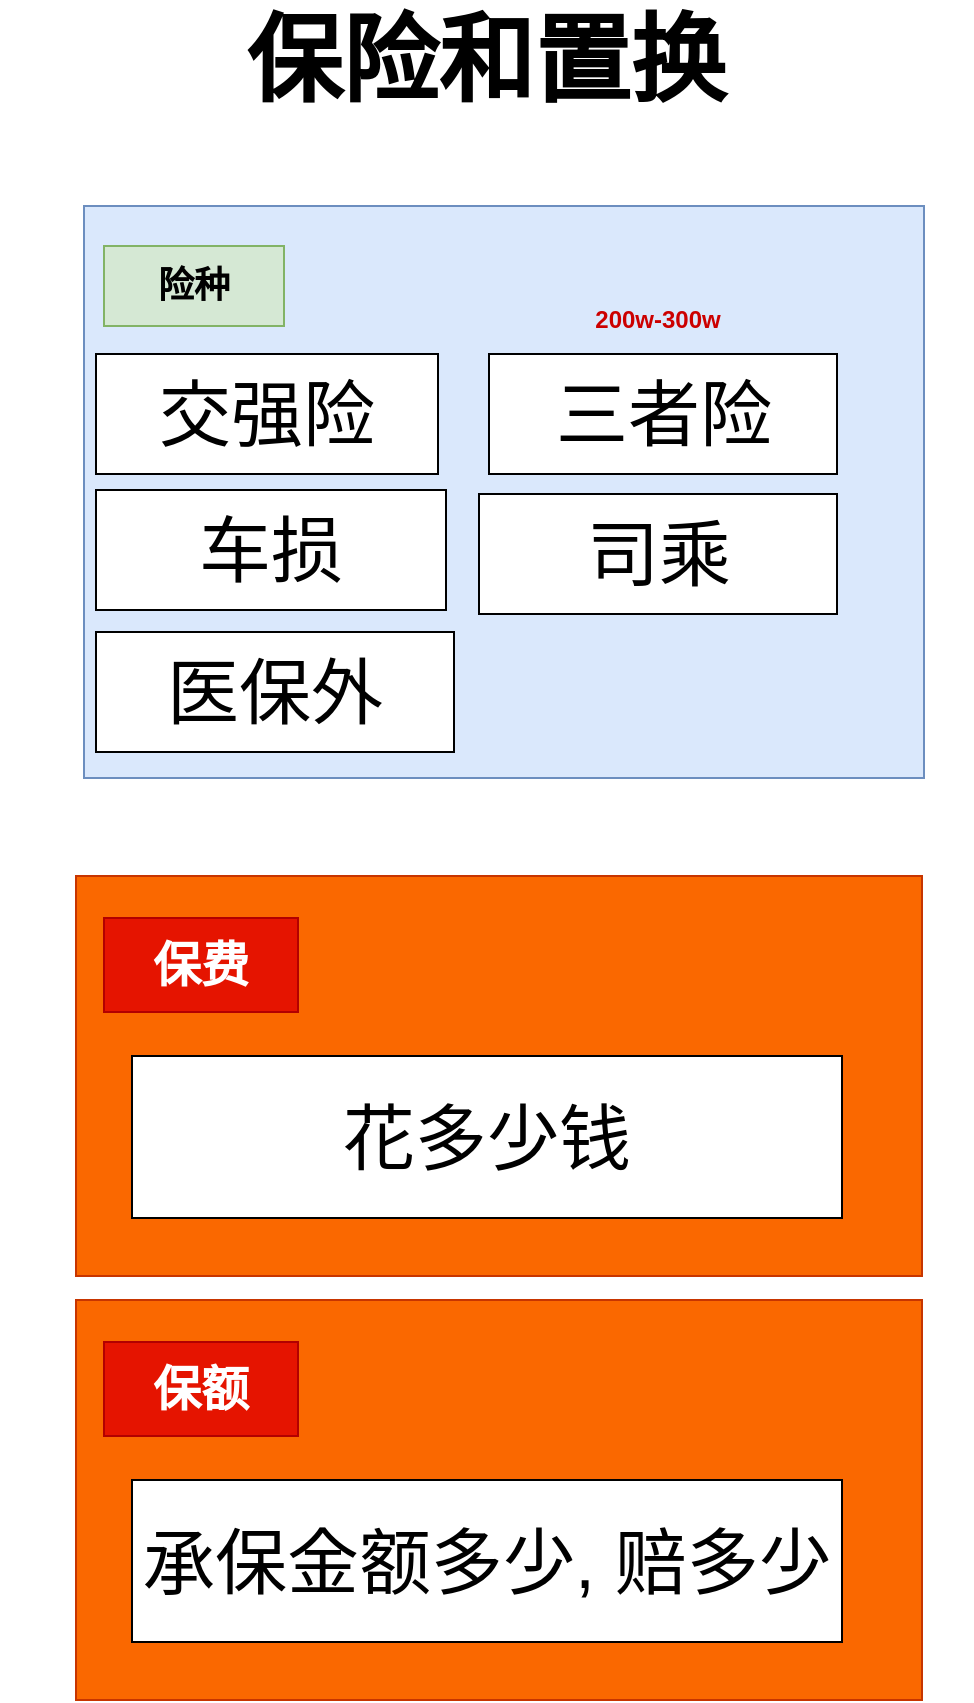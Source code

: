<mxfile version="13.9.9" type="device"><diagram id="KbOPVDSa10H4hyhUKasj" name="第 1 页"><mxGraphModel dx="2066" dy="1212" grid="0" gridSize="10" guides="1" tooltips="1" connect="1" arrows="1" fold="1" page="0" pageScale="1" pageWidth="1200" pageHeight="1920" math="0" shadow="0"><root><mxCell id="0"/><mxCell id="1" parent="0"/><mxCell id="zjVmQxSwBKO43ARBNzNw-1" value="&lt;b&gt;&lt;font style=&quot;font-size: 48px&quot;&gt;保险和置换&lt;/font&gt;&lt;/b&gt;" style="text;html=1;align=center;verticalAlign=middle;whiteSpace=wrap;rounded=0;" parent="1" vertex="1"><mxGeometry x="357" y="38" width="486" height="41" as="geometry"/></mxCell><mxCell id="zjVmQxSwBKO43ARBNzNw-24" value="" style="rounded=0;whiteSpace=wrap;html=1;fillColor=#fa6800;strokeColor=#C73500;fontColor=#ffffff;" parent="1" vertex="1"><mxGeometry x="395" y="467" width="423" height="200" as="geometry"/></mxCell><mxCell id="zjVmQxSwBKO43ARBNzNw-25" value="&lt;b&gt;&lt;font style=&quot;font-size: 24px&quot;&gt;保费&lt;/font&gt;&lt;/b&gt;" style="text;html=1;strokeColor=#B20000;fillColor=#e51400;align=center;verticalAlign=middle;whiteSpace=wrap;rounded=0;fontColor=#ffffff;" parent="1" vertex="1"><mxGeometry x="409" y="488" width="97" height="47" as="geometry"/></mxCell><mxCell id="zjVmQxSwBKO43ARBNzNw-34" value="&lt;font style=&quot;font-size: 36px&quot;&gt;花多少钱&lt;/font&gt;" style="rounded=0;whiteSpace=wrap;html=1;" parent="1" vertex="1"><mxGeometry x="423" y="557" width="355" height="81" as="geometry"/></mxCell><mxCell id="zjVmQxSwBKO43ARBNzNw-3" value="" style="rounded=0;whiteSpace=wrap;html=1;fillColor=#dae8fc;strokeColor=#6c8ebf;" parent="1" vertex="1"><mxGeometry x="399" y="132" width="420" height="286" as="geometry"/></mxCell><mxCell id="zjVmQxSwBKO43ARBNzNw-4" value="&lt;b&gt;&lt;font style=&quot;font-size: 18px&quot;&gt;险种&lt;/font&gt;&lt;/b&gt;" style="text;html=1;strokeColor=#82b366;fillColor=#d5e8d4;align=center;verticalAlign=middle;whiteSpace=wrap;rounded=0;" parent="1" vertex="1"><mxGeometry x="409" y="152" width="90" height="40" as="geometry"/></mxCell><mxCell id="zjVmQxSwBKO43ARBNzNw-6" value="&lt;font style=&quot;font-size: 36px&quot;&gt;交强险&lt;/font&gt;" style="rounded=0;whiteSpace=wrap;html=1;" parent="1" vertex="1"><mxGeometry x="405" y="206" width="171" height="60" as="geometry"/></mxCell><mxCell id="zjVmQxSwBKO43ARBNzNw-7" value="&lt;span style=&quot;font-size: 36px&quot;&gt;三者险&lt;/span&gt;" style="rounded=0;whiteSpace=wrap;html=1;" parent="1" vertex="1"><mxGeometry x="601.5" y="206" width="174" height="60" as="geometry"/></mxCell><mxCell id="zjVmQxSwBKO43ARBNzNw-8" value="&lt;span style=&quot;font-size: 36px&quot;&gt;司乘&lt;/span&gt;" style="rounded=0;whiteSpace=wrap;html=1;" parent="1" vertex="1"><mxGeometry x="596.5" y="276" width="179" height="60" as="geometry"/></mxCell><mxCell id="zjVmQxSwBKO43ARBNzNw-9" value="&lt;span style=&quot;font-size: 36px&quot;&gt;医保外&lt;/span&gt;" style="rounded=0;whiteSpace=wrap;html=1;" parent="1" vertex="1"><mxGeometry x="405" y="345" width="179" height="60" as="geometry"/></mxCell><mxCell id="zjVmQxSwBKO43ARBNzNw-36" value="&lt;span style=&quot;font-size: 36px&quot;&gt;车损&lt;/span&gt;" style="rounded=0;whiteSpace=wrap;html=1;" parent="1" vertex="1"><mxGeometry x="405" y="274" width="175" height="60" as="geometry"/></mxCell><mxCell id="4qqKhpog8JjNplqGV0D1-4" value="" style="rounded=0;whiteSpace=wrap;html=1;fillColor=#fa6800;strokeColor=#C73500;fontColor=#ffffff;" vertex="1" parent="1"><mxGeometry x="395" y="679" width="423" height="200" as="geometry"/></mxCell><mxCell id="4qqKhpog8JjNplqGV0D1-5" value="&lt;b&gt;&lt;font style=&quot;font-size: 24px&quot;&gt;保额&lt;/font&gt;&lt;/b&gt;" style="text;html=1;strokeColor=#B20000;fillColor=#e51400;align=center;verticalAlign=middle;whiteSpace=wrap;rounded=0;fontColor=#ffffff;" vertex="1" parent="1"><mxGeometry x="409" y="700" width="97" height="47" as="geometry"/></mxCell><mxCell id="4qqKhpog8JjNplqGV0D1-6" value="&lt;font style=&quot;font-size: 36px&quot;&gt;承保金额多少, 赔多少&lt;/font&gt;" style="rounded=0;whiteSpace=wrap;html=1;" vertex="1" parent="1"><mxGeometry x="423" y="769" width="355" height="81" as="geometry"/></mxCell><mxCell id="4qqKhpog8JjNplqGV0D1-7" value="&lt;b&gt;&lt;font color=&quot;#cc0000&quot;&gt;200w-300w&lt;/font&gt;&lt;/b&gt;" style="text;html=1;strokeColor=none;fillColor=none;align=center;verticalAlign=middle;whiteSpace=wrap;rounded=0;" vertex="1" parent="1"><mxGeometry x="625" y="179" width="122" height="20" as="geometry"/></mxCell></root></mxGraphModel></diagram></mxfile>